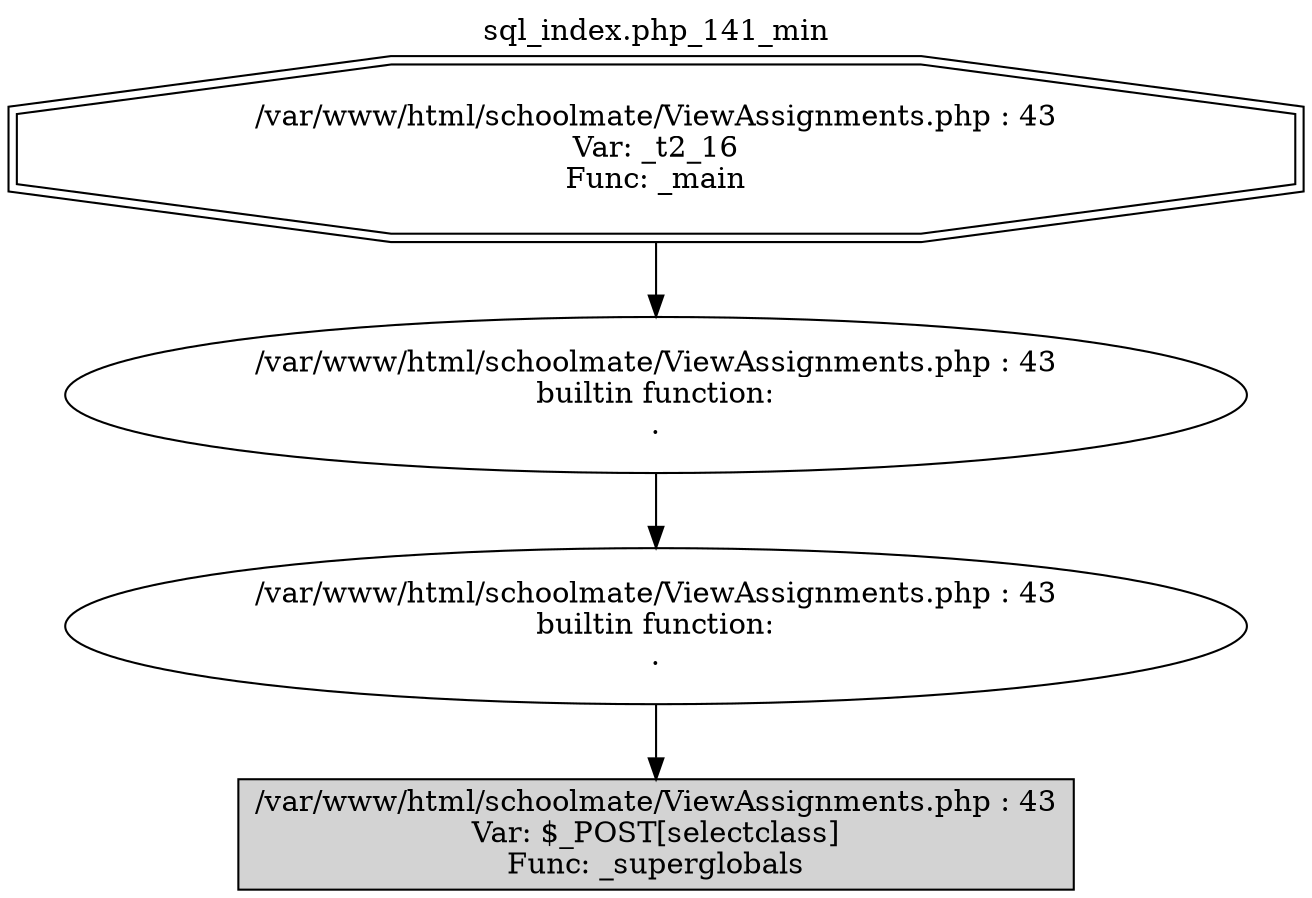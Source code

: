 digraph cfg {
  label="sql_index.php_141_min";
  labelloc=t;
  n1 [shape=doubleoctagon, label="/var/www/html/schoolmate/ViewAssignments.php : 43\nVar: _t2_16\nFunc: _main\n"];
  n2 [shape=ellipse, label="/var/www/html/schoolmate/ViewAssignments.php : 43\nbuiltin function:\n.\n"];
  n3 [shape=ellipse, label="/var/www/html/schoolmate/ViewAssignments.php : 43\nbuiltin function:\n.\n"];
  n4 [shape=box, label="/var/www/html/schoolmate/ViewAssignments.php : 43\nVar: $_POST[selectclass]\nFunc: _superglobals\n",style=filled];
  n1 -> n2;
  n2 -> n3;
  n3 -> n4;
}
